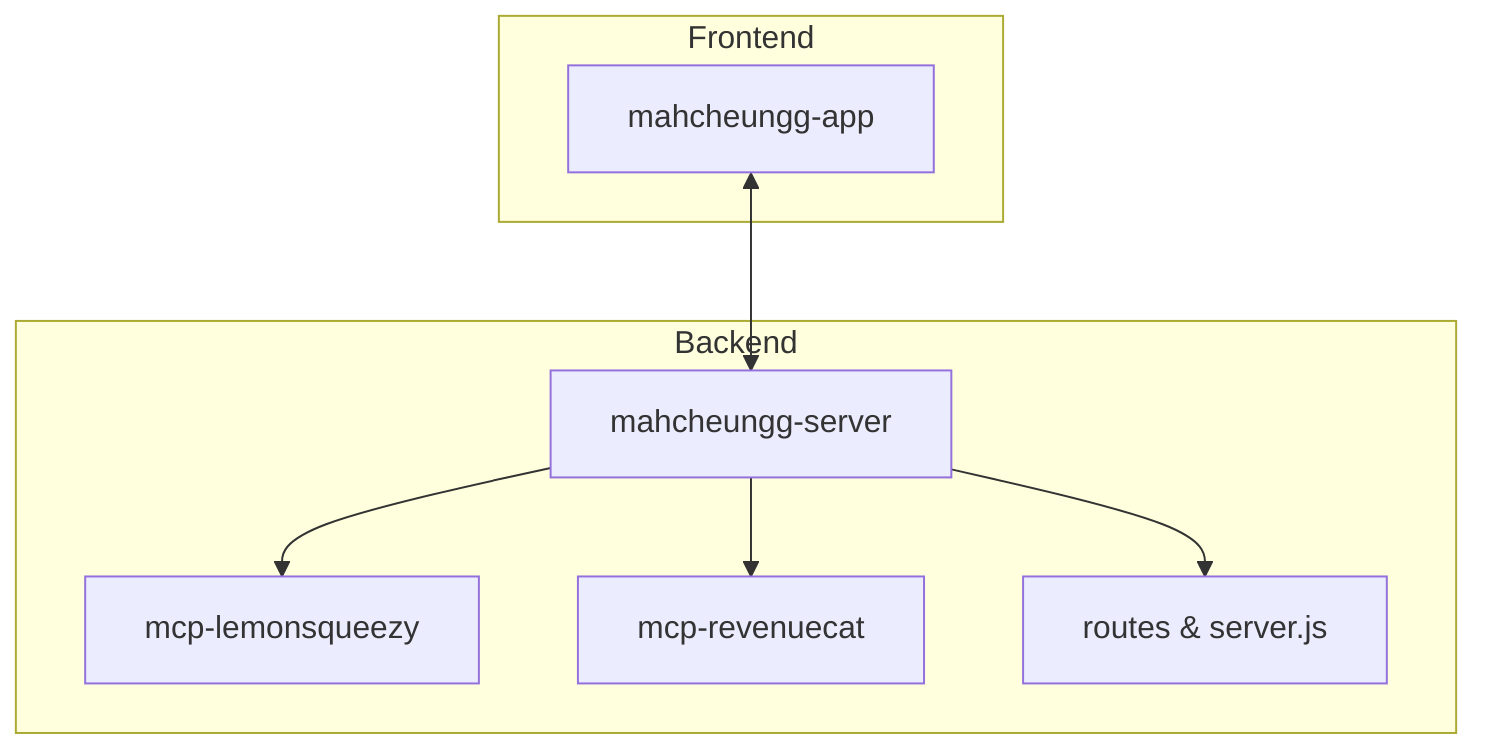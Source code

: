 graph TD
    subgraph Frontend
        A[mahcheungg-app]
    end
    subgraph Backend
        B[mahcheungg-server]
        C[mcp-lemonsqueezy]
        D[mcp-revenuecat]
        E[routes & server.js]
    end
    A <--> B
    B --> C
    B --> D
    B --> E